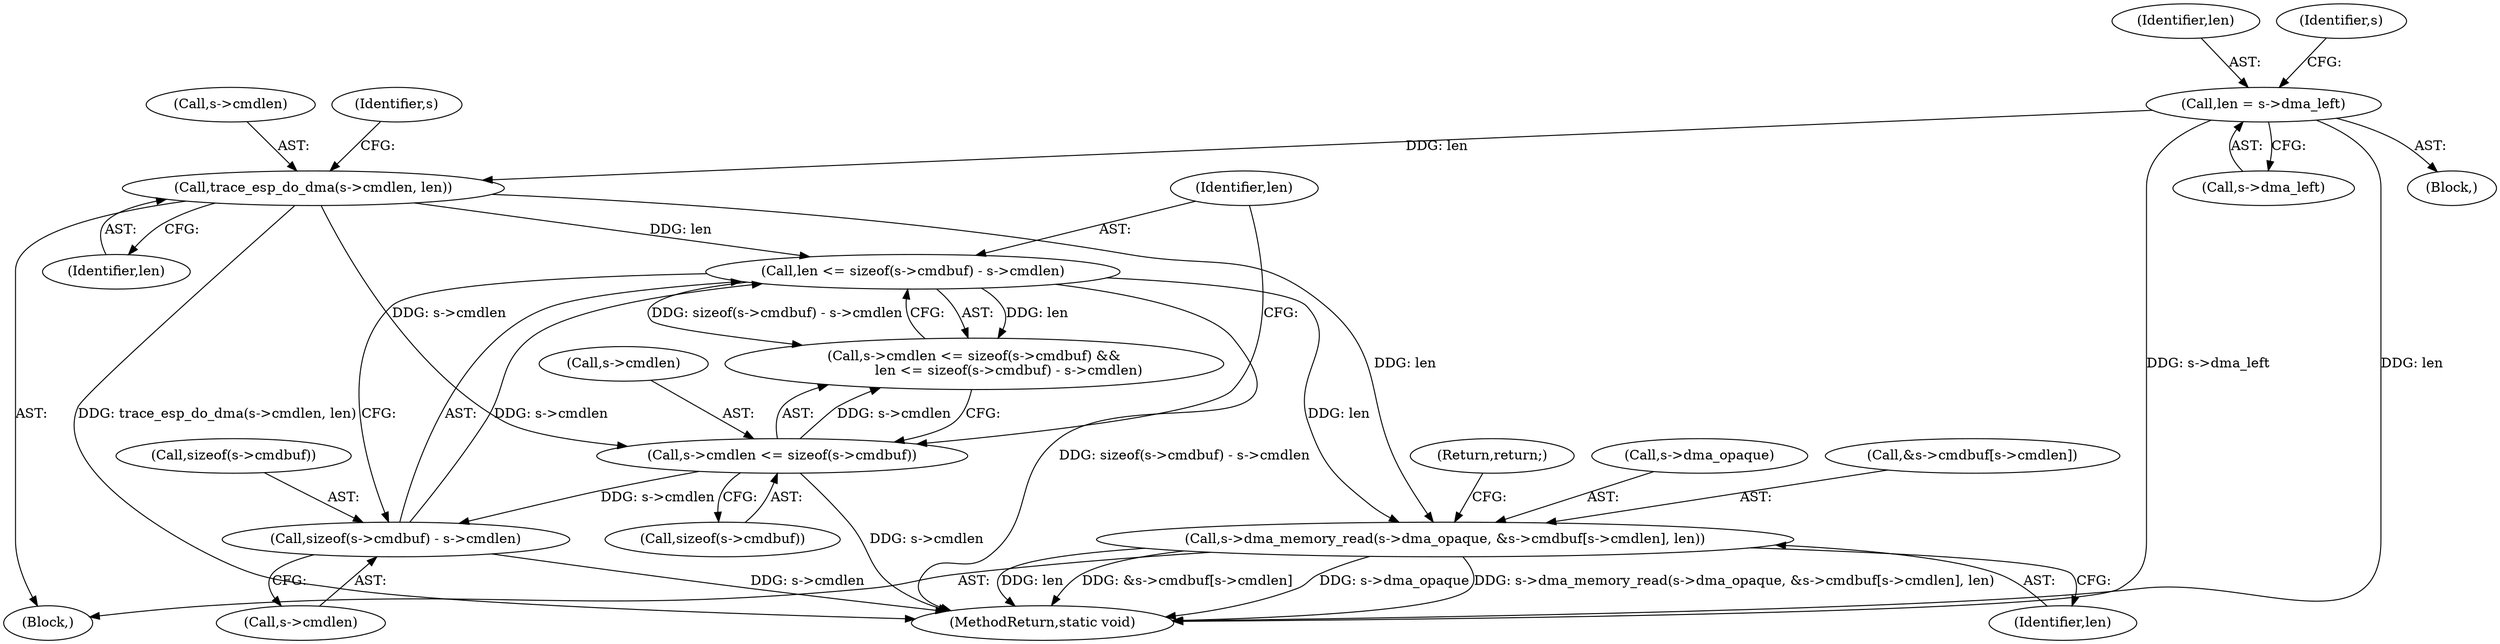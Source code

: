 digraph "0_qemu_926cde5f3e4d2504ed161ed0cb771ac7cad6fd11@array" {
"1000140" [label="(Call,s->dma_memory_read(s->dma_opaque, &s->cmdbuf[s->cmdlen], len))"];
"1000115" [label="(Call,trace_esp_do_dma(s->cmdlen, len))"];
"1000105" [label="(Call,len = s->dma_left)"];
"1000130" [label="(Call,len <= sizeof(s->cmdbuf) - s->cmdlen)"];
"1000132" [label="(Call,sizeof(s->cmdbuf) - s->cmdlen)"];
"1000122" [label="(Call,s->cmdlen <= sizeof(s->cmdbuf))"];
"1000116" [label="(Call,s->cmdlen)"];
"1000133" [label="(Call,sizeof(s->cmdbuf))"];
"1000124" [label="(Identifier,s)"];
"1000114" [label="(Block,)"];
"1000137" [label="(Call,s->cmdlen)"];
"1000141" [label="(Call,s->dma_opaque)"];
"1000123" [label="(Call,s->cmdlen)"];
"1000152" [label="(Identifier,len)"];
"1000155" [label="(MethodReturn,static void)"];
"1000115" [label="(Call,trace_esp_do_dma(s->cmdlen, len))"];
"1000119" [label="(Identifier,len)"];
"1000140" [label="(Call,s->dma_memory_read(s->dma_opaque, &s->cmdbuf[s->cmdlen], len))"];
"1000105" [label="(Call,len = s->dma_left)"];
"1000126" [label="(Call,sizeof(s->cmdbuf))"];
"1000144" [label="(Call,&s->cmdbuf[s->cmdlen])"];
"1000130" [label="(Call,len <= sizeof(s->cmdbuf) - s->cmdlen)"];
"1000107" [label="(Call,s->dma_left)"];
"1000106" [label="(Identifier,len)"];
"1000112" [label="(Identifier,s)"];
"1000121" [label="(Call,s->cmdlen <= sizeof(s->cmdbuf) &&\n                len <= sizeof(s->cmdbuf) - s->cmdlen)"];
"1000102" [label="(Block,)"];
"1000153" [label="(Return,return;)"];
"1000132" [label="(Call,sizeof(s->cmdbuf) - s->cmdlen)"];
"1000122" [label="(Call,s->cmdlen <= sizeof(s->cmdbuf))"];
"1000131" [label="(Identifier,len)"];
"1000140" -> "1000114"  [label="AST: "];
"1000140" -> "1000152"  [label="CFG: "];
"1000141" -> "1000140"  [label="AST: "];
"1000144" -> "1000140"  [label="AST: "];
"1000152" -> "1000140"  [label="AST: "];
"1000153" -> "1000140"  [label="CFG: "];
"1000140" -> "1000155"  [label="DDG: s->dma_opaque"];
"1000140" -> "1000155"  [label="DDG: s->dma_memory_read(s->dma_opaque, &s->cmdbuf[s->cmdlen], len)"];
"1000140" -> "1000155"  [label="DDG: len"];
"1000140" -> "1000155"  [label="DDG: &s->cmdbuf[s->cmdlen]"];
"1000115" -> "1000140"  [label="DDG: len"];
"1000130" -> "1000140"  [label="DDG: len"];
"1000115" -> "1000114"  [label="AST: "];
"1000115" -> "1000119"  [label="CFG: "];
"1000116" -> "1000115"  [label="AST: "];
"1000119" -> "1000115"  [label="AST: "];
"1000124" -> "1000115"  [label="CFG: "];
"1000115" -> "1000155"  [label="DDG: trace_esp_do_dma(s->cmdlen, len)"];
"1000105" -> "1000115"  [label="DDG: len"];
"1000115" -> "1000122"  [label="DDG: s->cmdlen"];
"1000115" -> "1000130"  [label="DDG: len"];
"1000105" -> "1000102"  [label="AST: "];
"1000105" -> "1000107"  [label="CFG: "];
"1000106" -> "1000105"  [label="AST: "];
"1000107" -> "1000105"  [label="AST: "];
"1000112" -> "1000105"  [label="CFG: "];
"1000105" -> "1000155"  [label="DDG: s->dma_left"];
"1000105" -> "1000155"  [label="DDG: len"];
"1000130" -> "1000121"  [label="AST: "];
"1000130" -> "1000132"  [label="CFG: "];
"1000131" -> "1000130"  [label="AST: "];
"1000132" -> "1000130"  [label="AST: "];
"1000121" -> "1000130"  [label="CFG: "];
"1000130" -> "1000155"  [label="DDG: sizeof(s->cmdbuf) - s->cmdlen"];
"1000130" -> "1000121"  [label="DDG: len"];
"1000130" -> "1000121"  [label="DDG: sizeof(s->cmdbuf) - s->cmdlen"];
"1000132" -> "1000130"  [label="DDG: s->cmdlen"];
"1000132" -> "1000137"  [label="CFG: "];
"1000133" -> "1000132"  [label="AST: "];
"1000137" -> "1000132"  [label="AST: "];
"1000132" -> "1000155"  [label="DDG: s->cmdlen"];
"1000122" -> "1000132"  [label="DDG: s->cmdlen"];
"1000122" -> "1000121"  [label="AST: "];
"1000122" -> "1000126"  [label="CFG: "];
"1000123" -> "1000122"  [label="AST: "];
"1000126" -> "1000122"  [label="AST: "];
"1000131" -> "1000122"  [label="CFG: "];
"1000121" -> "1000122"  [label="CFG: "];
"1000122" -> "1000155"  [label="DDG: s->cmdlen"];
"1000122" -> "1000121"  [label="DDG: s->cmdlen"];
}
